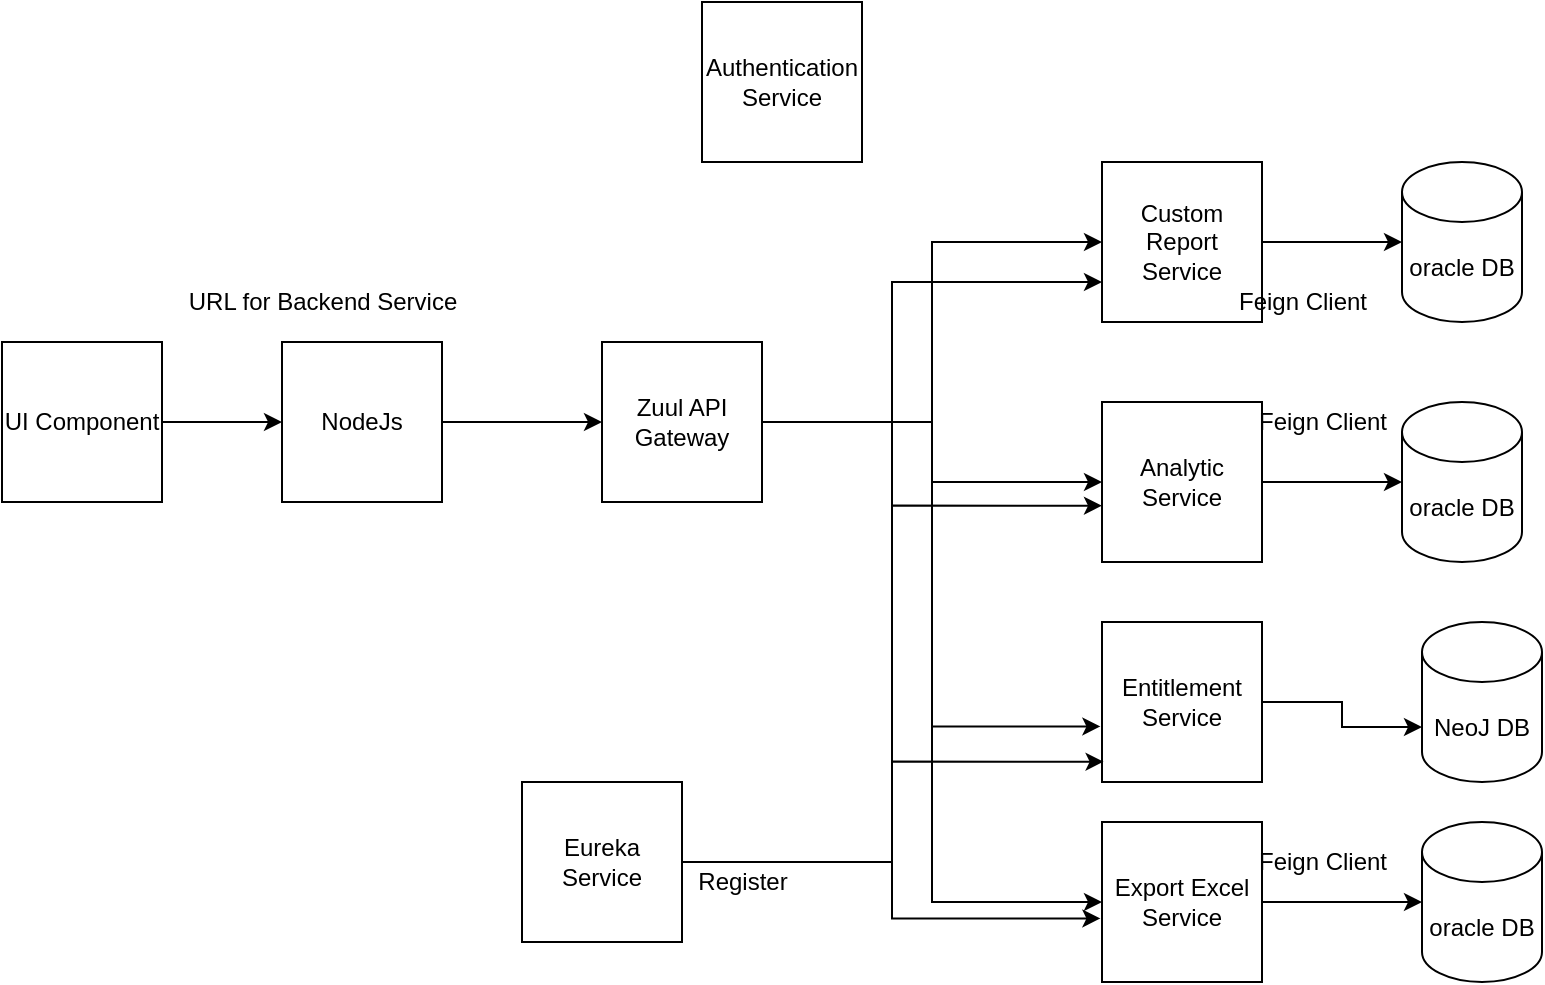 <mxfile version="15.3.8" type="github"><diagram id="hxxtCLrXm1Brp20T0Q6E" name="Page-1"><mxGraphModel dx="1038" dy="547" grid="1" gridSize="10" guides="1" tooltips="1" connect="1" arrows="1" fold="1" page="1" pageScale="1" pageWidth="850" pageHeight="1100" math="0" shadow="0"><root><mxCell id="0"/><mxCell id="1" parent="0"/><mxCell id="HkWffhsvfVassnuIgtgF-14" style="edgeStyle=orthogonalEdgeStyle;rounded=0;orthogonalLoop=1;jettySize=auto;html=1;exitX=1;exitY=0.5;exitDx=0;exitDy=0;" edge="1" parent="1" source="HkWffhsvfVassnuIgtgF-1" target="HkWffhsvfVassnuIgtgF-3"><mxGeometry relative="1" as="geometry"/></mxCell><mxCell id="HkWffhsvfVassnuIgtgF-1" value="UI Component" style="whiteSpace=wrap;html=1;aspect=fixed;" vertex="1" parent="1"><mxGeometry x="60" y="210" width="80" height="80" as="geometry"/></mxCell><mxCell id="HkWffhsvfVassnuIgtgF-15" style="edgeStyle=orthogonalEdgeStyle;rounded=0;orthogonalLoop=1;jettySize=auto;html=1;exitX=1;exitY=0.5;exitDx=0;exitDy=0;entryX=0;entryY=0.5;entryDx=0;entryDy=0;" edge="1" parent="1" source="HkWffhsvfVassnuIgtgF-3" target="HkWffhsvfVassnuIgtgF-4"><mxGeometry relative="1" as="geometry"/></mxCell><mxCell id="HkWffhsvfVassnuIgtgF-3" value="NodeJs" style="whiteSpace=wrap;html=1;aspect=fixed;" vertex="1" parent="1"><mxGeometry x="200" y="210" width="80" height="80" as="geometry"/></mxCell><mxCell id="HkWffhsvfVassnuIgtgF-16" style="edgeStyle=orthogonalEdgeStyle;rounded=0;orthogonalLoop=1;jettySize=auto;html=1;exitX=1;exitY=0.5;exitDx=0;exitDy=0;entryX=0;entryY=0.5;entryDx=0;entryDy=0;" edge="1" parent="1" source="HkWffhsvfVassnuIgtgF-4" target="HkWffhsvfVassnuIgtgF-5"><mxGeometry relative="1" as="geometry"/></mxCell><mxCell id="HkWffhsvfVassnuIgtgF-17" style="edgeStyle=orthogonalEdgeStyle;rounded=0;orthogonalLoop=1;jettySize=auto;html=1;exitX=1;exitY=0.5;exitDx=0;exitDy=0;entryX=0;entryY=0.5;entryDx=0;entryDy=0;" edge="1" parent="1" source="HkWffhsvfVassnuIgtgF-4" target="HkWffhsvfVassnuIgtgF-6"><mxGeometry relative="1" as="geometry"/></mxCell><mxCell id="HkWffhsvfVassnuIgtgF-18" style="edgeStyle=orthogonalEdgeStyle;rounded=0;orthogonalLoop=1;jettySize=auto;html=1;exitX=1;exitY=0.5;exitDx=0;exitDy=0;entryX=-0.01;entryY=0.653;entryDx=0;entryDy=0;entryPerimeter=0;" edge="1" parent="1" source="HkWffhsvfVassnuIgtgF-4" target="HkWffhsvfVassnuIgtgF-7"><mxGeometry relative="1" as="geometry"/></mxCell><mxCell id="HkWffhsvfVassnuIgtgF-19" style="edgeStyle=orthogonalEdgeStyle;rounded=0;orthogonalLoop=1;jettySize=auto;html=1;exitX=1;exitY=0.5;exitDx=0;exitDy=0;entryX=0;entryY=0.5;entryDx=0;entryDy=0;" edge="1" parent="1" source="HkWffhsvfVassnuIgtgF-4" target="HkWffhsvfVassnuIgtgF-8"><mxGeometry relative="1" as="geometry"/></mxCell><mxCell id="HkWffhsvfVassnuIgtgF-4" value="Zuul API Gateway" style="whiteSpace=wrap;html=1;aspect=fixed;" vertex="1" parent="1"><mxGeometry x="360" y="210" width="80" height="80" as="geometry"/></mxCell><mxCell id="HkWffhsvfVassnuIgtgF-20" style="edgeStyle=orthogonalEdgeStyle;rounded=0;orthogonalLoop=1;jettySize=auto;html=1;exitX=1;exitY=0.5;exitDx=0;exitDy=0;entryX=0;entryY=0.5;entryDx=0;entryDy=0;entryPerimeter=0;" edge="1" parent="1" source="HkWffhsvfVassnuIgtgF-5" target="HkWffhsvfVassnuIgtgF-9"><mxGeometry relative="1" as="geometry"/></mxCell><mxCell id="HkWffhsvfVassnuIgtgF-5" value="Custom Report Service" style="whiteSpace=wrap;html=1;aspect=fixed;" vertex="1" parent="1"><mxGeometry x="610" y="120" width="80" height="80" as="geometry"/></mxCell><mxCell id="HkWffhsvfVassnuIgtgF-21" style="edgeStyle=orthogonalEdgeStyle;rounded=0;orthogonalLoop=1;jettySize=auto;html=1;exitX=1;exitY=0.5;exitDx=0;exitDy=0;entryX=0;entryY=0.5;entryDx=0;entryDy=0;entryPerimeter=0;" edge="1" parent="1" source="HkWffhsvfVassnuIgtgF-6" target="HkWffhsvfVassnuIgtgF-10"><mxGeometry relative="1" as="geometry"/></mxCell><mxCell id="HkWffhsvfVassnuIgtgF-6" value="Analytic Service" style="whiteSpace=wrap;html=1;aspect=fixed;" vertex="1" parent="1"><mxGeometry x="610" y="240" width="80" height="80" as="geometry"/></mxCell><mxCell id="HkWffhsvfVassnuIgtgF-22" style="edgeStyle=orthogonalEdgeStyle;rounded=0;orthogonalLoop=1;jettySize=auto;html=1;exitX=1;exitY=0.5;exitDx=0;exitDy=0;entryX=0;entryY=0;entryDx=0;entryDy=52.5;entryPerimeter=0;" edge="1" parent="1" source="HkWffhsvfVassnuIgtgF-7" target="HkWffhsvfVassnuIgtgF-11"><mxGeometry relative="1" as="geometry"/></mxCell><mxCell id="HkWffhsvfVassnuIgtgF-7" value="Entitlement Service" style="whiteSpace=wrap;html=1;aspect=fixed;" vertex="1" parent="1"><mxGeometry x="610" y="350" width="80" height="80" as="geometry"/></mxCell><mxCell id="HkWffhsvfVassnuIgtgF-23" style="edgeStyle=orthogonalEdgeStyle;rounded=0;orthogonalLoop=1;jettySize=auto;html=1;exitX=1;exitY=0.5;exitDx=0;exitDy=0;entryX=0;entryY=0.5;entryDx=0;entryDy=0;entryPerimeter=0;" edge="1" parent="1" source="HkWffhsvfVassnuIgtgF-8" target="HkWffhsvfVassnuIgtgF-12"><mxGeometry relative="1" as="geometry"/></mxCell><mxCell id="HkWffhsvfVassnuIgtgF-8" value="Export Excel Service" style="whiteSpace=wrap;html=1;aspect=fixed;" vertex="1" parent="1"><mxGeometry x="610" y="450" width="80" height="80" as="geometry"/></mxCell><mxCell id="HkWffhsvfVassnuIgtgF-9" value="oracle DB" style="shape=cylinder3;whiteSpace=wrap;html=1;boundedLbl=1;backgroundOutline=1;size=15;" vertex="1" parent="1"><mxGeometry x="760" y="120" width="60" height="80" as="geometry"/></mxCell><mxCell id="HkWffhsvfVassnuIgtgF-10" value="oracle DB" style="shape=cylinder3;whiteSpace=wrap;html=1;boundedLbl=1;backgroundOutline=1;size=15;" vertex="1" parent="1"><mxGeometry x="760" y="240" width="60" height="80" as="geometry"/></mxCell><mxCell id="HkWffhsvfVassnuIgtgF-11" value="NeoJ DB" style="shape=cylinder3;whiteSpace=wrap;html=1;boundedLbl=1;backgroundOutline=1;size=15;" vertex="1" parent="1"><mxGeometry x="770" y="350" width="60" height="80" as="geometry"/></mxCell><mxCell id="HkWffhsvfVassnuIgtgF-12" value="oracle DB" style="shape=cylinder3;whiteSpace=wrap;html=1;boundedLbl=1;backgroundOutline=1;size=15;" vertex="1" parent="1"><mxGeometry x="770" y="450" width="60" height="80" as="geometry"/></mxCell><mxCell id="HkWffhsvfVassnuIgtgF-25" style="edgeStyle=orthogonalEdgeStyle;rounded=0;orthogonalLoop=1;jettySize=auto;html=1;exitX=1;exitY=0.5;exitDx=0;exitDy=0;entryX=-0.01;entryY=0.603;entryDx=0;entryDy=0;entryPerimeter=0;" edge="1" parent="1" source="HkWffhsvfVassnuIgtgF-24" target="HkWffhsvfVassnuIgtgF-8"><mxGeometry relative="1" as="geometry"/></mxCell><mxCell id="HkWffhsvfVassnuIgtgF-26" style="edgeStyle=orthogonalEdgeStyle;rounded=0;orthogonalLoop=1;jettySize=auto;html=1;exitX=1;exitY=0.5;exitDx=0;exitDy=0;entryX=0.01;entryY=0.873;entryDx=0;entryDy=0;entryPerimeter=0;" edge="1" parent="1" source="HkWffhsvfVassnuIgtgF-24" target="HkWffhsvfVassnuIgtgF-7"><mxGeometry relative="1" as="geometry"/></mxCell><mxCell id="HkWffhsvfVassnuIgtgF-27" style="edgeStyle=orthogonalEdgeStyle;rounded=0;orthogonalLoop=1;jettySize=auto;html=1;exitX=1;exitY=0.5;exitDx=0;exitDy=0;entryX=0;entryY=0.648;entryDx=0;entryDy=0;entryPerimeter=0;" edge="1" parent="1" source="HkWffhsvfVassnuIgtgF-24" target="HkWffhsvfVassnuIgtgF-6"><mxGeometry relative="1" as="geometry"/></mxCell><mxCell id="HkWffhsvfVassnuIgtgF-28" style="edgeStyle=orthogonalEdgeStyle;rounded=0;orthogonalLoop=1;jettySize=auto;html=1;exitX=1;exitY=0.5;exitDx=0;exitDy=0;entryX=0;entryY=0.75;entryDx=0;entryDy=0;" edge="1" parent="1" source="HkWffhsvfVassnuIgtgF-24" target="HkWffhsvfVassnuIgtgF-5"><mxGeometry relative="1" as="geometry"/></mxCell><mxCell id="HkWffhsvfVassnuIgtgF-24" value="Eureka Service" style="whiteSpace=wrap;html=1;aspect=fixed;" vertex="1" parent="1"><mxGeometry x="320" y="430" width="80" height="80" as="geometry"/></mxCell><mxCell id="HkWffhsvfVassnuIgtgF-29" value="Register" style="text;html=1;align=center;verticalAlign=middle;resizable=0;points=[];autosize=1;strokeColor=none;fillColor=none;" vertex="1" parent="1"><mxGeometry x="400" y="470" width="60" height="20" as="geometry"/></mxCell><mxCell id="HkWffhsvfVassnuIgtgF-30" value="URL for Backend Service" style="text;html=1;align=center;verticalAlign=middle;resizable=0;points=[];autosize=1;strokeColor=none;fillColor=none;" vertex="1" parent="1"><mxGeometry x="145" y="180" width="150" height="20" as="geometry"/></mxCell><mxCell id="HkWffhsvfVassnuIgtgF-31" value="Feign Client" style="text;html=1;align=center;verticalAlign=middle;resizable=0;points=[];autosize=1;strokeColor=none;fillColor=none;" vertex="1" parent="1"><mxGeometry x="670" y="180" width="80" height="20" as="geometry"/></mxCell><mxCell id="HkWffhsvfVassnuIgtgF-32" value="Authentication Service&lt;br&gt;" style="whiteSpace=wrap;html=1;aspect=fixed;" vertex="1" parent="1"><mxGeometry x="410" y="40" width="80" height="80" as="geometry"/></mxCell><mxCell id="HkWffhsvfVassnuIgtgF-33" value="Feign Client" style="text;html=1;align=center;verticalAlign=middle;resizable=0;points=[];autosize=1;strokeColor=none;fillColor=none;" vertex="1" parent="1"><mxGeometry x="680" y="240" width="80" height="20" as="geometry"/></mxCell><mxCell id="HkWffhsvfVassnuIgtgF-34" value="Feign Client" style="text;html=1;align=center;verticalAlign=middle;resizable=0;points=[];autosize=1;strokeColor=none;fillColor=none;" vertex="1" parent="1"><mxGeometry x="680" y="460" width="80" height="20" as="geometry"/></mxCell></root></mxGraphModel></diagram></mxfile>